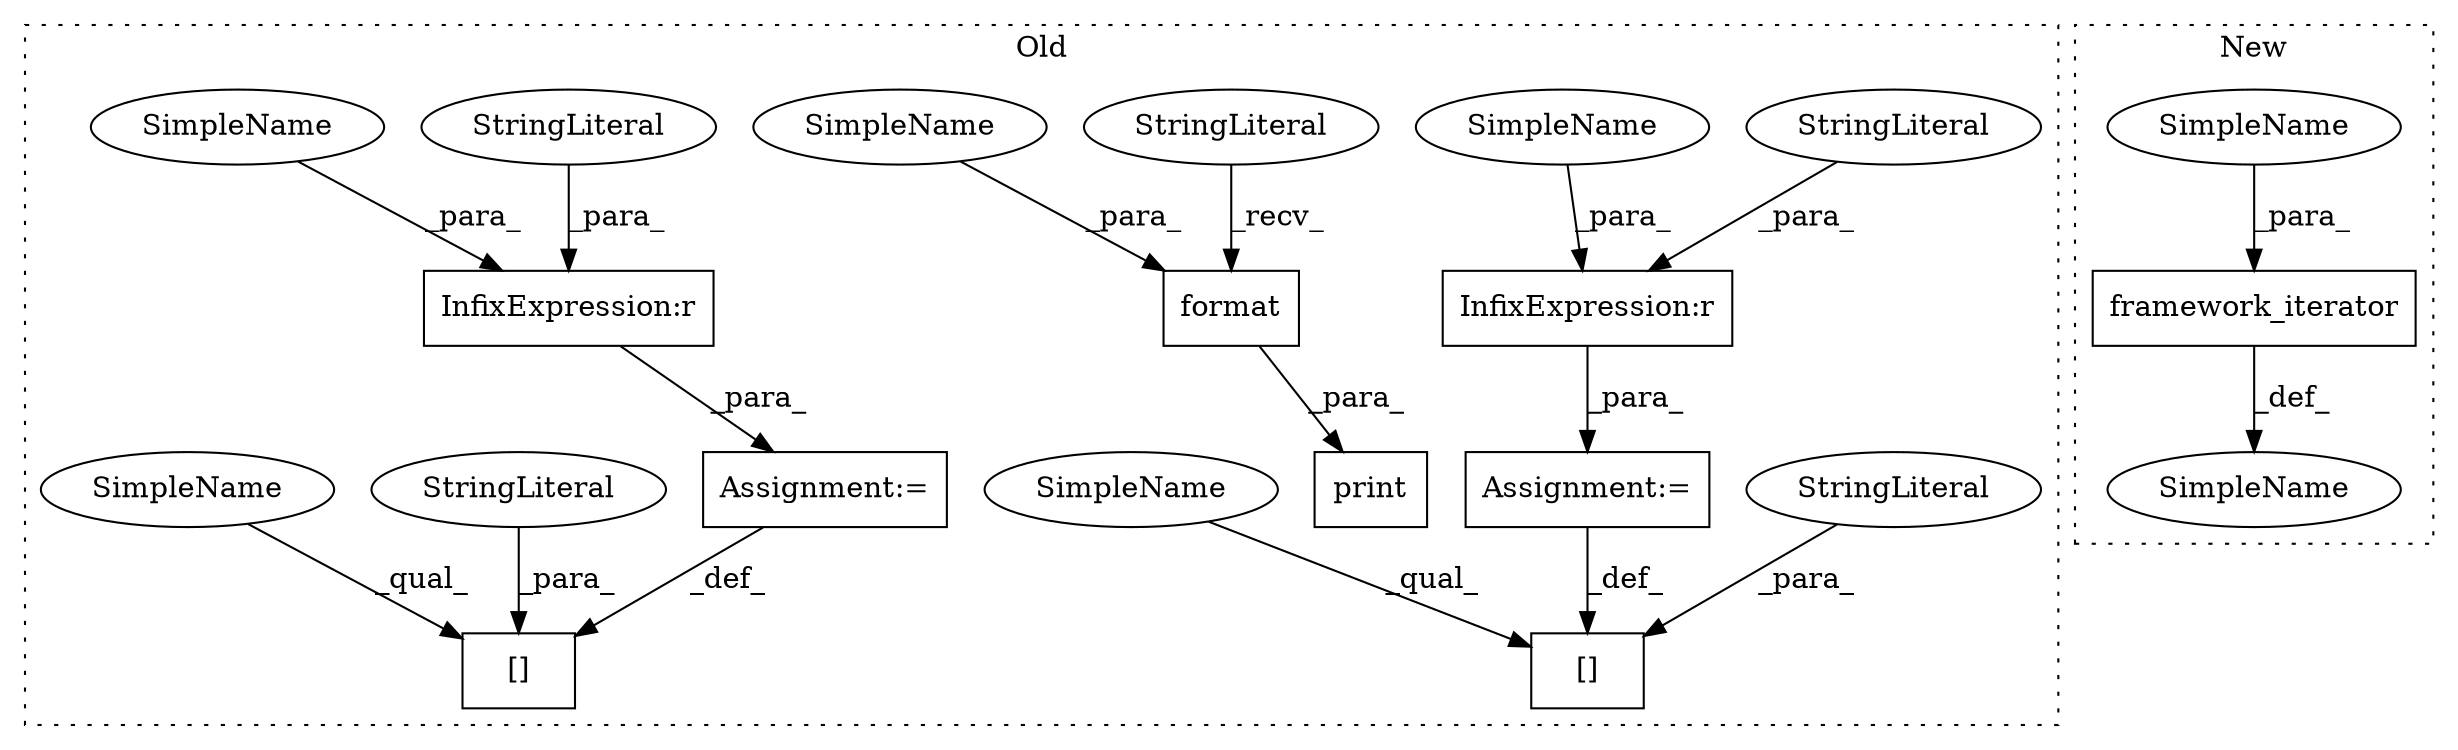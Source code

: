 digraph G {
subgraph cluster0 {
1 [label="format" a="32" s="4762,4771" l="7,1" shape="box"];
3 [label="StringLiteral" a="45" s="4747" l="14" shape="ellipse"];
4 [label="print" a="32" s="4741,4772" l="6,1" shape="box"];
6 [label="InfixExpression:r" a="27" s="4806" l="4" shape="box"];
7 [label="[]" a="2" s="4781,4801" l="7,1" shape="box"];
8 [label="StringLiteral" a="45" s="4810" l="7" shape="ellipse"];
9 [label="StringLiteral" a="45" s="4788" l="13" shape="ellipse"];
10 [label="[]" a="2" s="4826,4840" l="7,1" shape="box"];
11 [label="StringLiteral" a="45" s="4833" l="7" shape="ellipse"];
12 [label="InfixExpression:r" a="27" s="4845" l="4" shape="box"];
13 [label="StringLiteral" a="45" s="4849" l="7" shape="ellipse"];
14 [label="Assignment:=" a="7" s="4841" l="1" shape="box"];
15 [label="Assignment:=" a="7" s="4802" l="1" shape="box"];
16 [label="SimpleName" a="42" s="4769" l="2" shape="ellipse"];
17 [label="SimpleName" a="42" s="4843" l="2" shape="ellipse"];
18 [label="SimpleName" a="42" s="4804" l="2" shape="ellipse"];
19 [label="SimpleName" a="42" s="4781" l="6" shape="ellipse"];
20 [label="SimpleName" a="42" s="4826" l="6" shape="ellipse"];
label = "Old";
style="dotted";
}
subgraph cluster1 {
2 [label="framework_iterator" a="32" s="4669,4721" l="19,1" shape="box"];
5 [label="SimpleName" a="42" s="4664" l="2" shape="ellipse"];
21 [label="SimpleName" a="42" s="4688" l="6" shape="ellipse"];
label = "New";
style="dotted";
}
1 -> 4 [label="_para_"];
2 -> 5 [label="_def_"];
3 -> 1 [label="_recv_"];
6 -> 15 [label="_para_"];
8 -> 6 [label="_para_"];
9 -> 7 [label="_para_"];
11 -> 10 [label="_para_"];
12 -> 14 [label="_para_"];
13 -> 12 [label="_para_"];
14 -> 10 [label="_def_"];
15 -> 7 [label="_def_"];
16 -> 1 [label="_para_"];
17 -> 12 [label="_para_"];
18 -> 6 [label="_para_"];
19 -> 7 [label="_qual_"];
20 -> 10 [label="_qual_"];
21 -> 2 [label="_para_"];
}